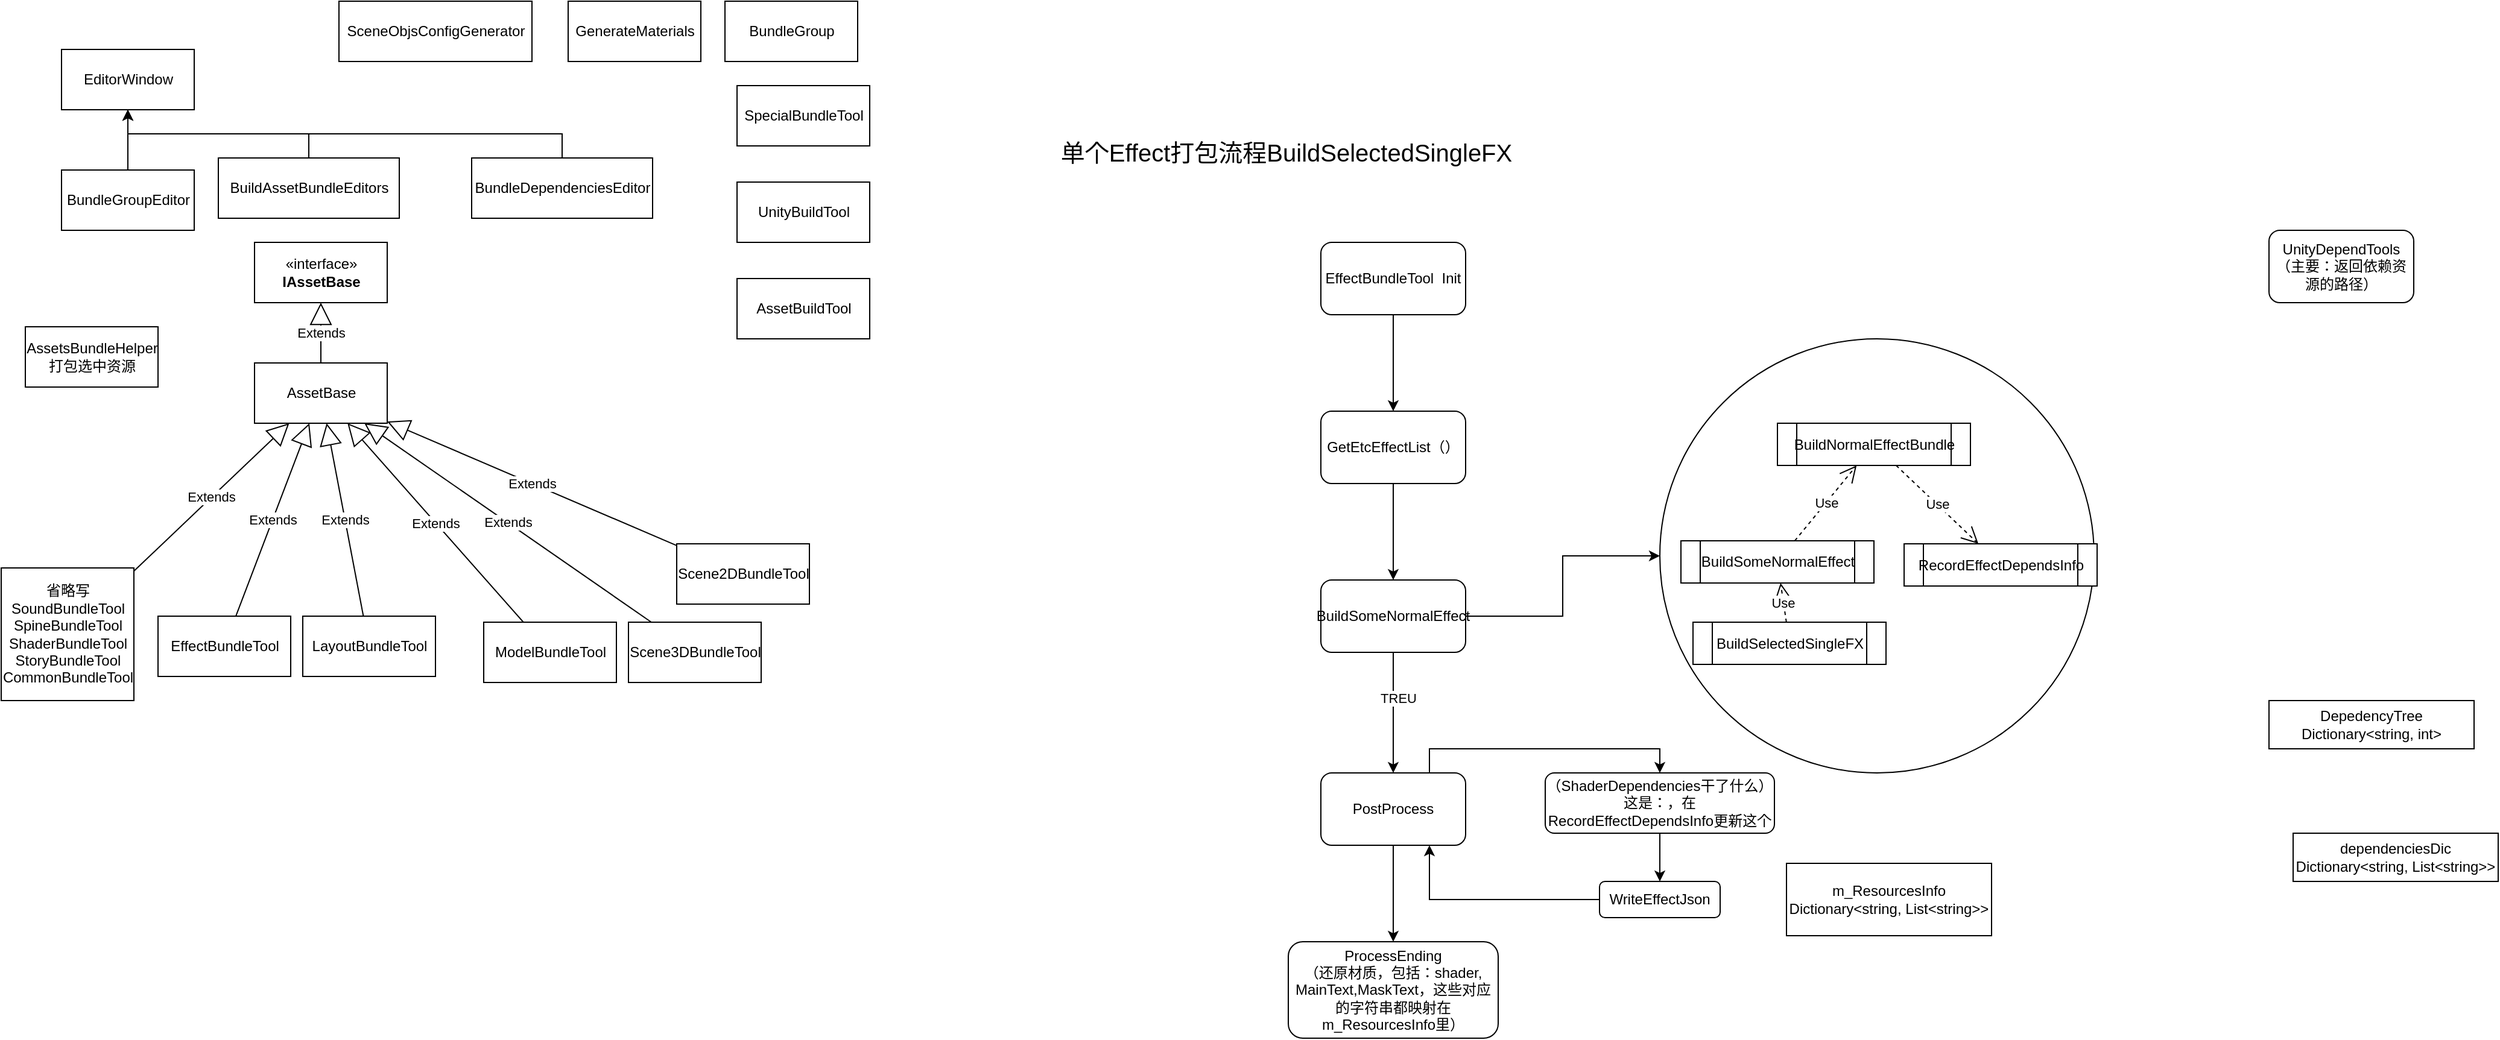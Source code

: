 <mxfile version="13.1.14" type="github">
  <diagram id="Mpa9sg7Nn9rlr4f_uKkr" name="Page-1">
    <mxGraphModel dx="2183" dy="851" grid="1" gridSize="10" guides="1" tooltips="1" connect="1" arrows="0" fold="1" page="1" pageScale="1" pageWidth="827" pageHeight="1169" math="0" shadow="0">
      <root>
        <mxCell id="0" />
        <mxCell id="1" parent="0" />
        <mxCell id="BACJ4aKY7CG4W1GbBQ7J-56" value="" style="ellipse;whiteSpace=wrap;html=1;aspect=fixed;" parent="1" vertex="1">
          <mxGeometry x="575" y="450" width="360" height="360" as="geometry" />
        </mxCell>
        <mxCell id="DanDxNjD7Hj-y8FPQcQa-4" value="" style="edgeStyle=orthogonalEdgeStyle;rounded=0;orthogonalLoop=1;jettySize=auto;html=1;" parent="1" source="DanDxNjD7Hj-y8FPQcQa-2" target="DanDxNjD7Hj-y8FPQcQa-3" edge="1">
          <mxGeometry relative="1" as="geometry" />
        </mxCell>
        <mxCell id="DanDxNjD7Hj-y8FPQcQa-2" value="EffectBundleTool&amp;nbsp; Init" style="rounded=1;whiteSpace=wrap;html=1;" parent="1" vertex="1">
          <mxGeometry x="294" y="370" width="120" height="60" as="geometry" />
        </mxCell>
        <mxCell id="DanDxNjD7Hj-y8FPQcQa-10" value="" style="edgeStyle=orthogonalEdgeStyle;rounded=0;orthogonalLoop=1;jettySize=auto;html=1;" parent="1" source="DanDxNjD7Hj-y8FPQcQa-3" target="DanDxNjD7Hj-y8FPQcQa-9" edge="1">
          <mxGeometry relative="1" as="geometry" />
        </mxCell>
        <mxCell id="DanDxNjD7Hj-y8FPQcQa-3" value="GetEtcEffectList（）" style="rounded=1;whiteSpace=wrap;html=1;" parent="1" vertex="1">
          <mxGeometry x="294" y="510" width="120" height="60" as="geometry" />
        </mxCell>
        <mxCell id="DanDxNjD7Hj-y8FPQcQa-11" style="edgeStyle=orthogonalEdgeStyle;rounded=0;orthogonalLoop=1;jettySize=auto;html=1;exitX=0.5;exitY=1;exitDx=0;exitDy=0;" parent="1" source="DanDxNjD7Hj-y8FPQcQa-9" target="DanDxNjD7Hj-y8FPQcQa-5" edge="1">
          <mxGeometry relative="1" as="geometry" />
        </mxCell>
        <mxCell id="DanDxNjD7Hj-y8FPQcQa-12" value="TREU" style="edgeLabel;html=1;align=center;verticalAlign=middle;resizable=0;points=[];" parent="DanDxNjD7Hj-y8FPQcQa-11" vertex="1" connectable="0">
          <mxGeometry x="-0.24" y="4" relative="1" as="geometry">
            <mxPoint as="offset" />
          </mxGeometry>
        </mxCell>
        <mxCell id="DanDxNjD7Hj-y8FPQcQa-9" value="BuildSomeNormalEffect" style="rounded=1;whiteSpace=wrap;html=1;" parent="1" vertex="1">
          <mxGeometry x="294" y="650" width="120" height="60" as="geometry" />
        </mxCell>
        <mxCell id="DanDxNjD7Hj-y8FPQcQa-8" value="" style="edgeStyle=orthogonalEdgeStyle;rounded=0;orthogonalLoop=1;jettySize=auto;html=1;" parent="1" source="DanDxNjD7Hj-y8FPQcQa-5" target="DanDxNjD7Hj-y8FPQcQa-7" edge="1">
          <mxGeometry relative="1" as="geometry" />
        </mxCell>
        <mxCell id="DanDxNjD7Hj-y8FPQcQa-23" style="edgeStyle=orthogonalEdgeStyle;rounded=0;orthogonalLoop=1;jettySize=auto;html=1;exitX=0.75;exitY=0;exitDx=0;exitDy=0;entryX=0.5;entryY=0;entryDx=0;entryDy=0;fontSize=20;" parent="1" source="DanDxNjD7Hj-y8FPQcQa-5" target="DanDxNjD7Hj-y8FPQcQa-20" edge="1">
          <mxGeometry relative="1" as="geometry" />
        </mxCell>
        <mxCell id="DanDxNjD7Hj-y8FPQcQa-5" value="PostProcess" style="rounded=1;whiteSpace=wrap;html=1;" parent="1" vertex="1">
          <mxGeometry x="294" y="810" width="120" height="60" as="geometry" />
        </mxCell>
        <mxCell id="DanDxNjD7Hj-y8FPQcQa-7" value="ProcessEnding&lt;br&gt;（还原材质，包括：shader, MainText,MaskText，这些对应的字符串都映射在m_ResourcesInfo里）" style="rounded=1;whiteSpace=wrap;html=1;" parent="1" vertex="1">
          <mxGeometry x="267" y="950" width="174" height="80" as="geometry" />
        </mxCell>
        <mxCell id="DanDxNjD7Hj-y8FPQcQa-13" value="m_ResourcesInfo&lt;br&gt;Dictionary&amp;lt;string, List&amp;lt;string&amp;gt;&amp;gt;" style="rounded=0;whiteSpace=wrap;html=1;" parent="1" vertex="1">
          <mxGeometry x="680" y="885" width="170" height="60" as="geometry" />
        </mxCell>
        <mxCell id="DanDxNjD7Hj-y8FPQcQa-17" style="edgeStyle=orthogonalEdgeStyle;rounded=0;orthogonalLoop=1;jettySize=auto;html=1;exitX=0;exitY=0.5;exitDx=0;exitDy=0;entryX=0.75;entryY=1;entryDx=0;entryDy=0;" parent="1" source="DanDxNjD7Hj-y8FPQcQa-14" target="DanDxNjD7Hj-y8FPQcQa-5" edge="1">
          <mxGeometry relative="1" as="geometry" />
        </mxCell>
        <mxCell id="DanDxNjD7Hj-y8FPQcQa-14" value="&lt;span style=&quot;text-align: left&quot;&gt;WriteEffectJson&lt;/span&gt;" style="rounded=1;whiteSpace=wrap;html=1;" parent="1" vertex="1">
          <mxGeometry x="525" y="900" width="100" height="30" as="geometry" />
        </mxCell>
        <mxCell id="DanDxNjD7Hj-y8FPQcQa-18" value="单个Effect打包流程BuildSelectedSingleFX" style="text;html=1;align=center;verticalAlign=middle;resizable=0;points=[];autosize=1;fontSize=20;" parent="1" vertex="1">
          <mxGeometry x="70" y="280" width="390" height="30" as="geometry" />
        </mxCell>
        <mxCell id="DanDxNjD7Hj-y8FPQcQa-27" style="edgeStyle=orthogonalEdgeStyle;rounded=0;orthogonalLoop=1;jettySize=auto;html=1;exitX=0.5;exitY=1;exitDx=0;exitDy=0;fontSize=20;" parent="1" source="DanDxNjD7Hj-y8FPQcQa-20" target="DanDxNjD7Hj-y8FPQcQa-14" edge="1">
          <mxGeometry relative="1" as="geometry" />
        </mxCell>
        <mxCell id="BACJ4aKY7CG4W1GbBQ7J-57" style="edgeStyle=orthogonalEdgeStyle;rounded=0;orthogonalLoop=1;jettySize=auto;html=1;" parent="1" source="DanDxNjD7Hj-y8FPQcQa-9" target="BACJ4aKY7CG4W1GbBQ7J-56" edge="1">
          <mxGeometry relative="1" as="geometry" />
        </mxCell>
        <mxCell id="DanDxNjD7Hj-y8FPQcQa-20" value="&lt;span style=&quot;font-family: &amp;#34;helvetica&amp;#34;&quot;&gt;（ShaderDependencies干了什么）这是：，在&lt;/span&gt;&lt;font face=&quot;helvetica&quot;&gt;RecordEffectDependsInfo更新这个&lt;/font&gt;" style="rounded=1;whiteSpace=wrap;html=1;" parent="1" vertex="1">
          <mxGeometry x="480" y="810" width="190" height="50" as="geometry" />
        </mxCell>
        <mxCell id="BACJ4aKY7CG4W1GbBQ7J-1" value="AssetBase" style="html=1;" parent="1" vertex="1">
          <mxGeometry x="-590" y="470" width="110" height="50" as="geometry" />
        </mxCell>
        <mxCell id="BACJ4aKY7CG4W1GbBQ7J-2" value="«interface»&lt;br&gt;&lt;b&gt;IAssetBase&lt;/b&gt;" style="html=1;" parent="1" vertex="1">
          <mxGeometry x="-590" y="370" width="110" height="50" as="geometry" />
        </mxCell>
        <mxCell id="BACJ4aKY7CG4W1GbBQ7J-3" value="Extends" style="endArrow=block;endSize=16;endFill=0;html=1;" parent="1" source="BACJ4aKY7CG4W1GbBQ7J-1" target="BACJ4aKY7CG4W1GbBQ7J-2" edge="1">
          <mxGeometry width="160" relative="1" as="geometry">
            <mxPoint x="-320" y="450" as="sourcePoint" />
            <mxPoint x="-160" y="450" as="targetPoint" />
          </mxGeometry>
        </mxCell>
        <mxCell id="BACJ4aKY7CG4W1GbBQ7J-4" value="AssetBuildTool" style="html=1;" parent="1" vertex="1">
          <mxGeometry x="-190" y="400" width="110" height="50" as="geometry" />
        </mxCell>
        <mxCell id="BACJ4aKY7CG4W1GbBQ7J-5" value="EffectBundleTool" style="html=1;" parent="1" vertex="1">
          <mxGeometry x="-670" y="680" width="110" height="50" as="geometry" />
        </mxCell>
        <mxCell id="BACJ4aKY7CG4W1GbBQ7J-6" value="Extends" style="endArrow=block;endSize=16;endFill=0;html=1;" parent="1" source="BACJ4aKY7CG4W1GbBQ7J-5" target="BACJ4aKY7CG4W1GbBQ7J-1" edge="1">
          <mxGeometry width="160" relative="1" as="geometry">
            <mxPoint x="-430" y="420" as="sourcePoint" />
            <mxPoint x="-270" y="420" as="targetPoint" />
          </mxGeometry>
        </mxCell>
        <mxCell id="BACJ4aKY7CG4W1GbBQ7J-7" value="LayoutBundleTool" style="html=1;" parent="1" vertex="1">
          <mxGeometry x="-550" y="680" width="110" height="50" as="geometry" />
        </mxCell>
        <mxCell id="BACJ4aKY7CG4W1GbBQ7J-8" value="Extends" style="endArrow=block;endSize=16;endFill=0;html=1;" parent="1" source="BACJ4aKY7CG4W1GbBQ7J-7" target="BACJ4aKY7CG4W1GbBQ7J-1" edge="1">
          <mxGeometry width="160" relative="1" as="geometry">
            <mxPoint x="-280" y="470" as="sourcePoint" />
            <mxPoint x="-402.188" y="570" as="targetPoint" />
          </mxGeometry>
        </mxCell>
        <mxCell id="BACJ4aKY7CG4W1GbBQ7J-9" value="ModelBundleTool" style="html=1;" parent="1" vertex="1">
          <mxGeometry x="-400" y="685" width="110" height="50" as="geometry" />
        </mxCell>
        <mxCell id="BACJ4aKY7CG4W1GbBQ7J-10" value="Extends" style="endArrow=block;endSize=16;endFill=0;html=1;" parent="1" source="BACJ4aKY7CG4W1GbBQ7J-9" target="BACJ4aKY7CG4W1GbBQ7J-1" edge="1">
          <mxGeometry width="160" relative="1" as="geometry">
            <mxPoint x="-130" y="475" as="sourcePoint" />
            <mxPoint x="-252.188" y="575" as="targetPoint" />
          </mxGeometry>
        </mxCell>
        <mxCell id="BACJ4aKY7CG4W1GbBQ7J-11" value="Scene3DBundleTool" style="html=1;" parent="1" vertex="1">
          <mxGeometry x="-280" y="685" width="110" height="50" as="geometry" />
        </mxCell>
        <mxCell id="BACJ4aKY7CG4W1GbBQ7J-12" value="Extends" style="endArrow=block;endSize=16;endFill=0;html=1;" parent="1" source="BACJ4aKY7CG4W1GbBQ7J-11" target="BACJ4aKY7CG4W1GbBQ7J-1" edge="1">
          <mxGeometry width="160" relative="1" as="geometry">
            <mxPoint x="-10" y="475" as="sourcePoint" />
            <mxPoint x="-132.188" y="575" as="targetPoint" />
          </mxGeometry>
        </mxCell>
        <mxCell id="BACJ4aKY7CG4W1GbBQ7J-18" value="Extends" style="endArrow=block;endSize=16;endFill=0;html=1;" parent="1" source="BACJ4aKY7CG4W1GbBQ7J-23" target="BACJ4aKY7CG4W1GbBQ7J-1" edge="1">
          <mxGeometry width="160" relative="1" as="geometry">
            <mxPoint x="-587.81" y="570" as="sourcePoint" />
            <mxPoint x="-709.997" y="670" as="targetPoint" />
          </mxGeometry>
        </mxCell>
        <mxCell id="BACJ4aKY7CG4W1GbBQ7J-19" value="Scene2DBundleTool" style="html=1;" parent="1" vertex="1">
          <mxGeometry x="-240" y="620" width="110" height="50" as="geometry" />
        </mxCell>
        <mxCell id="BACJ4aKY7CG4W1GbBQ7J-20" value="Extends" style="endArrow=block;endSize=16;endFill=0;html=1;" parent="1" source="BACJ4aKY7CG4W1GbBQ7J-19" target="BACJ4aKY7CG4W1GbBQ7J-1" edge="1">
          <mxGeometry width="160" relative="1" as="geometry">
            <mxPoint x="-460" y="620" as="sourcePoint" />
            <mxPoint x="-582.188" y="720" as="targetPoint" />
          </mxGeometry>
        </mxCell>
        <mxCell id="BACJ4aKY7CG4W1GbBQ7J-23" value="省略写&lt;br&gt;SoundBundleTool&lt;br&gt;SpineBundleTool&lt;br&gt;ShaderBundleTool&lt;br&gt;StoryBundleTool&lt;br&gt;CommonBundleTool&lt;br&gt;" style="html=1;" parent="1" vertex="1">
          <mxGeometry x="-800" y="640" width="110" height="110" as="geometry" />
        </mxCell>
        <mxCell id="BACJ4aKY7CG4W1GbBQ7J-34" style="edgeStyle=orthogonalEdgeStyle;rounded=0;orthogonalLoop=1;jettySize=auto;html=1;exitX=0.5;exitY=0;exitDx=0;exitDy=0;" parent="1" source="BACJ4aKY7CG4W1GbBQ7J-24" target="BACJ4aKY7CG4W1GbBQ7J-31" edge="1">
          <mxGeometry relative="1" as="geometry" />
        </mxCell>
        <mxCell id="BACJ4aKY7CG4W1GbBQ7J-24" value="BuildAssetBundleEditors" style="html=1;" parent="1" vertex="1">
          <mxGeometry x="-620" y="300" width="150" height="50" as="geometry" />
        </mxCell>
        <mxCell id="BACJ4aKY7CG4W1GbBQ7J-25" value="BundleGroup" style="html=1;" parent="1" vertex="1">
          <mxGeometry x="-200" y="170" width="110" height="50" as="geometry" />
        </mxCell>
        <mxCell id="BACJ4aKY7CG4W1GbBQ7J-28" value="AssetsBundleHelper&lt;br&gt;打包选中资源" style="html=1;" parent="1" vertex="1">
          <mxGeometry x="-780" y="440" width="110" height="50" as="geometry" />
        </mxCell>
        <mxCell id="BACJ4aKY7CG4W1GbBQ7J-35" style="edgeStyle=orthogonalEdgeStyle;rounded=0;orthogonalLoop=1;jettySize=auto;html=1;exitX=0.5;exitY=0;exitDx=0;exitDy=0;" parent="1" source="BACJ4aKY7CG4W1GbBQ7J-30" target="BACJ4aKY7CG4W1GbBQ7J-31" edge="1">
          <mxGeometry relative="1" as="geometry" />
        </mxCell>
        <mxCell id="BACJ4aKY7CG4W1GbBQ7J-30" value="&lt;span style=&quot;text-align: left&quot;&gt;BundleDependenciesEditor&lt;/span&gt;" style="html=1;" parent="1" vertex="1">
          <mxGeometry x="-410" y="300" width="150" height="50" as="geometry" />
        </mxCell>
        <mxCell id="BACJ4aKY7CG4W1GbBQ7J-31" value="EditorWindow" style="html=1;" parent="1" vertex="1">
          <mxGeometry x="-750" y="210" width="110" height="50" as="geometry" />
        </mxCell>
        <mxCell id="BACJ4aKY7CG4W1GbBQ7J-33" style="edgeStyle=orthogonalEdgeStyle;rounded=0;orthogonalLoop=1;jettySize=auto;html=1;exitX=0.5;exitY=0;exitDx=0;exitDy=0;" parent="1" source="BACJ4aKY7CG4W1GbBQ7J-32" target="BACJ4aKY7CG4W1GbBQ7J-31" edge="1">
          <mxGeometry relative="1" as="geometry" />
        </mxCell>
        <mxCell id="BACJ4aKY7CG4W1GbBQ7J-32" value="BundleGroupEditor" style="html=1;" parent="1" vertex="1">
          <mxGeometry x="-750" y="310" width="110" height="50" as="geometry" />
        </mxCell>
        <mxCell id="BACJ4aKY7CG4W1GbBQ7J-37" value="&lt;span style=&quot;text-align: left&quot;&gt;GenerateMaterials&lt;/span&gt;" style="html=1;" parent="1" vertex="1">
          <mxGeometry x="-330" y="170" width="110" height="50" as="geometry" />
        </mxCell>
        <mxCell id="BACJ4aKY7CG4W1GbBQ7J-39" value="&lt;span style=&quot;text-align: left&quot;&gt;SceneObjsConfigGenerator&lt;/span&gt;" style="html=1;" parent="1" vertex="1">
          <mxGeometry x="-520" y="170" width="160" height="50" as="geometry" />
        </mxCell>
        <mxCell id="BACJ4aKY7CG4W1GbBQ7J-41" value="&lt;span style=&quot;text-align: left&quot;&gt;SpecialBundleTool&lt;/span&gt;" style="html=1;" parent="1" vertex="1">
          <mxGeometry x="-190" y="240" width="110" height="50" as="geometry" />
        </mxCell>
        <mxCell id="BACJ4aKY7CG4W1GbBQ7J-42" value="UnityBuildTool" style="html=1;" parent="1" vertex="1">
          <mxGeometry x="-190" y="320" width="110" height="50" as="geometry" />
        </mxCell>
        <mxCell id="BACJ4aKY7CG4W1GbBQ7J-45" value="RecordEffectDependsInfo" style="shape=process;whiteSpace=wrap;html=1;backgroundOutline=1;" parent="1" vertex="1">
          <mxGeometry x="777.5" y="620" width="160" height="35" as="geometry" />
        </mxCell>
        <mxCell id="BACJ4aKY7CG4W1GbBQ7J-46" value="BuildNormalEffectBundle" style="shape=process;whiteSpace=wrap;html=1;backgroundOutline=1;" parent="1" vertex="1">
          <mxGeometry x="672.5" y="520" width="160" height="35" as="geometry" />
        </mxCell>
        <mxCell id="BACJ4aKY7CG4W1GbBQ7J-47" value="Use" style="endArrow=open;endSize=12;dashed=1;html=1;" parent="1" source="BACJ4aKY7CG4W1GbBQ7J-46" target="BACJ4aKY7CG4W1GbBQ7J-45" edge="1">
          <mxGeometry width="160" relative="1" as="geometry">
            <mxPoint x="937.5" y="535" as="sourcePoint" />
            <mxPoint x="1097.5" y="535" as="targetPoint" />
          </mxGeometry>
        </mxCell>
        <mxCell id="BACJ4aKY7CG4W1GbBQ7J-48" value="BuildSomeNormalEffect" style="shape=process;whiteSpace=wrap;html=1;backgroundOutline=1;" parent="1" vertex="1">
          <mxGeometry x="592.5" y="617.5" width="160" height="35" as="geometry" />
        </mxCell>
        <mxCell id="BACJ4aKY7CG4W1GbBQ7J-49" value="Use" style="endArrow=open;endSize=12;dashed=1;html=1;" parent="1" source="BACJ4aKY7CG4W1GbBQ7J-48" target="BACJ4aKY7CG4W1GbBQ7J-46" edge="1">
          <mxGeometry width="160" relative="1" as="geometry">
            <mxPoint x="827.5" y="615" as="sourcePoint" />
            <mxPoint x="727.812" y="700" as="targetPoint" />
          </mxGeometry>
        </mxCell>
        <mxCell id="BACJ4aKY7CG4W1GbBQ7J-51" value="BuildSelectedSingleFX" style="shape=process;whiteSpace=wrap;html=1;backgroundOutline=1;" parent="1" vertex="1">
          <mxGeometry x="602.5" y="685" width="160" height="35" as="geometry" />
        </mxCell>
        <mxCell id="BACJ4aKY7CG4W1GbBQ7J-53" value="Use" style="endArrow=open;endSize=12;dashed=1;html=1;" parent="1" source="BACJ4aKY7CG4W1GbBQ7J-51" target="BACJ4aKY7CG4W1GbBQ7J-48" edge="1">
          <mxGeometry width="160" relative="1" as="geometry">
            <mxPoint x="703.952" y="627.5" as="sourcePoint" />
            <mxPoint x="756.048" y="585" as="targetPoint" />
          </mxGeometry>
        </mxCell>
        <mxCell id="BACJ4aKY7CG4W1GbBQ7J-59" value="DepedencyTree&lt;br&gt;Dictionary&amp;lt;string, int&amp;gt;" style="rounded=0;whiteSpace=wrap;html=1;" parent="1" vertex="1">
          <mxGeometry x="1080" y="750" width="170" height="40" as="geometry" />
        </mxCell>
        <mxCell id="BACJ4aKY7CG4W1GbBQ7J-60" value="dependenciesDic&lt;br&gt;Dictionary&amp;lt;string, List&amp;lt;string&amp;gt;&amp;gt;" style="rounded=0;whiteSpace=wrap;html=1;" parent="1" vertex="1">
          <mxGeometry x="1100" y="860" width="170" height="40" as="geometry" />
        </mxCell>
        <mxCell id="BACJ4aKY7CG4W1GbBQ7J-62" value="UnityDependTools&lt;br&gt;（主要：返回依赖资源的路径）" style="rounded=1;whiteSpace=wrap;html=1;" parent="1" vertex="1">
          <mxGeometry x="1080" y="360" width="120" height="60" as="geometry" />
        </mxCell>
      </root>
    </mxGraphModel>
  </diagram>
</mxfile>
